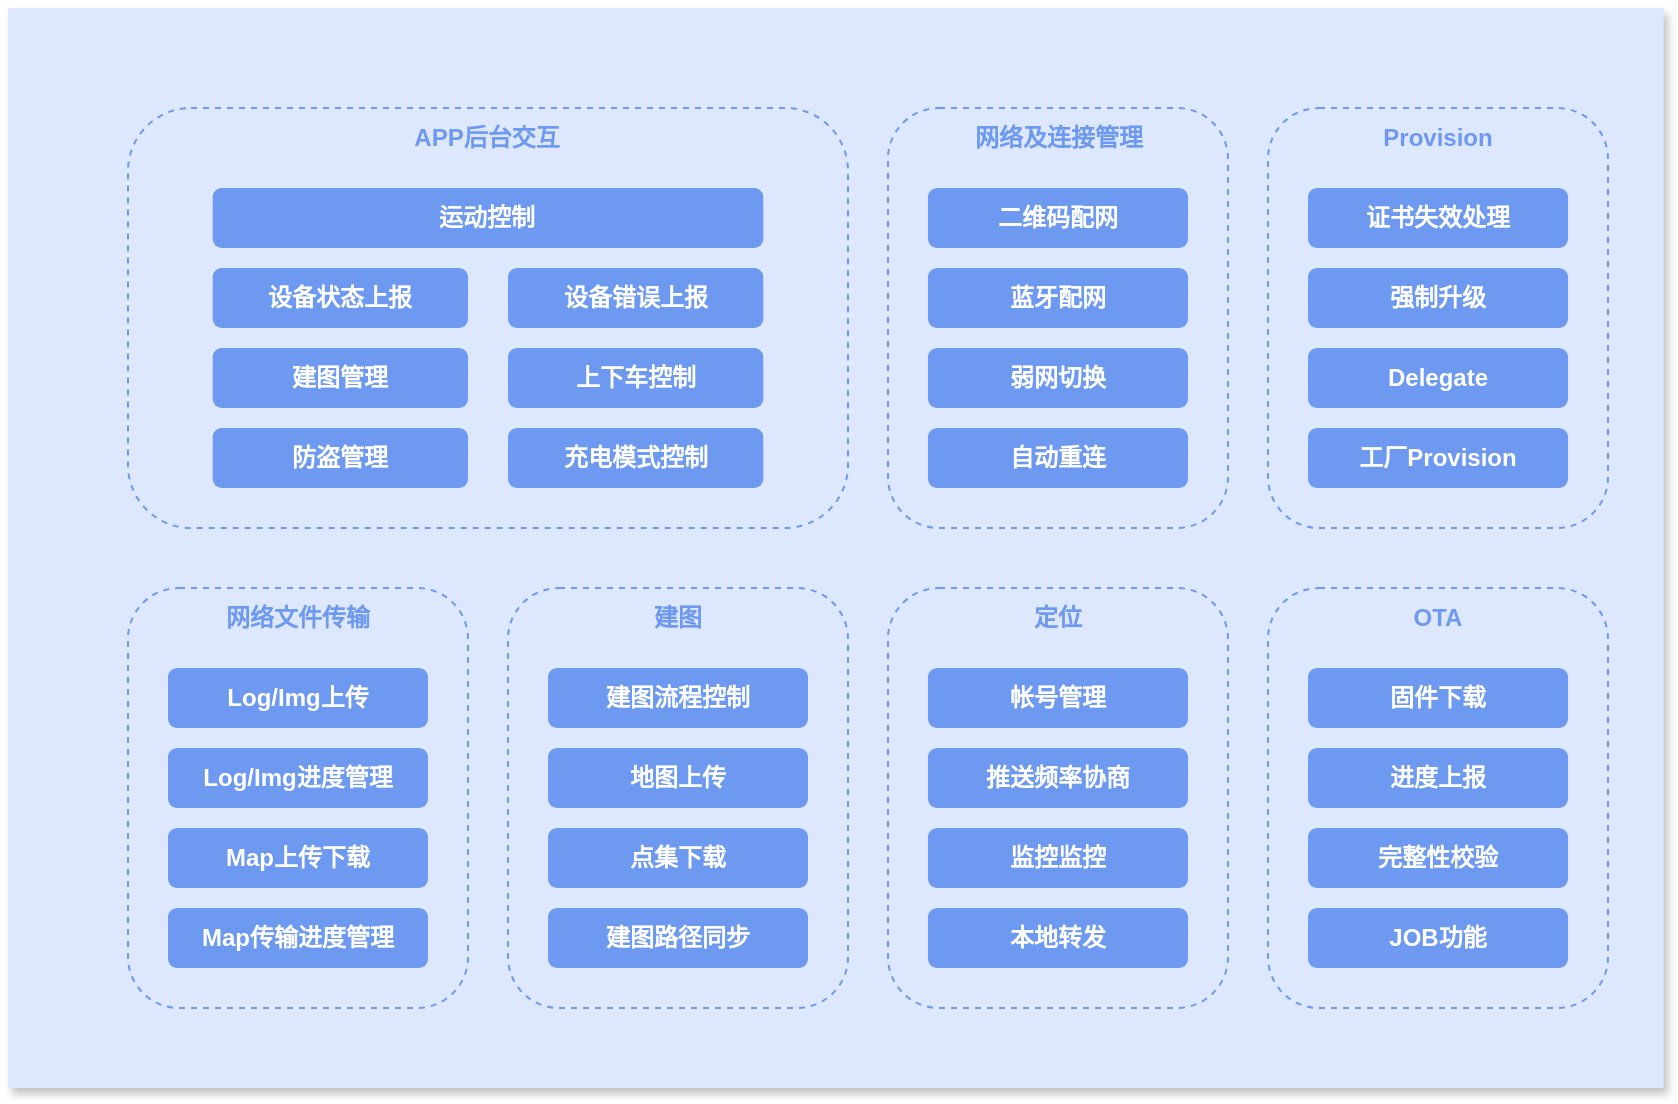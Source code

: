 <mxfile version="24.2.5" type="github">
  <diagram name="Page-1" id="AntwZ3fVyQRidn4PYljr">
    <mxGraphModel dx="1369" dy="774" grid="1" gridSize="10" guides="1" tooltips="1" connect="1" arrows="1" fold="1" page="1" pageScale="1" pageWidth="980" pageHeight="1390" math="0" shadow="0">
      <root>
        <mxCell id="0" />
        <mxCell id="1" parent="0" />
        <mxCell id="WqzrP7dIP_3l6SzZ175l-33" value="" style="rounded=0;whiteSpace=wrap;html=1;fillColor=#dde7fd;strokeColor=none;glass=0;shadow=1;gradientColor=none;" vertex="1" parent="1">
          <mxGeometry x="60" y="390" width="827.86" height="540" as="geometry" />
        </mxCell>
        <mxCell id="WqzrP7dIP_3l6SzZ175l-34" value="" style="rounded=1;whiteSpace=wrap;html=1;fillColor=none;dashed=1;strokeColor=#6d99f1;movable=1;resizable=1;rotatable=1;deletable=1;editable=1;locked=0;connectable=1;" vertex="1" parent="1">
          <mxGeometry x="120" y="440" width="360" height="210" as="geometry" />
        </mxCell>
        <mxCell id="WqzrP7dIP_3l6SzZ175l-89" value="" style="rounded=1;whiteSpace=wrap;html=1;fillColor=none;dashed=1;strokeColor=#6d99f1;movable=1;resizable=1;rotatable=1;deletable=1;editable=1;locked=0;connectable=1;" vertex="1" parent="1">
          <mxGeometry x="500" y="680" width="170" height="210" as="geometry" />
        </mxCell>
        <mxCell id="WqzrP7dIP_3l6SzZ175l-82" value="" style="rounded=1;whiteSpace=wrap;html=1;fillColor=none;dashed=1;strokeColor=#6d99f1;movable=1;resizable=1;rotatable=1;deletable=1;editable=1;locked=0;connectable=1;" vertex="1" parent="1">
          <mxGeometry x="310" y="680" width="170" height="210" as="geometry" />
        </mxCell>
        <mxCell id="WqzrP7dIP_3l6SzZ175l-75" value="" style="rounded=1;whiteSpace=wrap;html=1;fillColor=none;dashed=1;strokeColor=#6d99f1;movable=1;resizable=1;rotatable=1;deletable=1;editable=1;locked=0;connectable=1;" vertex="1" parent="1">
          <mxGeometry x="120" y="680" width="170" height="210" as="geometry" />
        </mxCell>
        <mxCell id="WqzrP7dIP_3l6SzZ175l-68" value="" style="rounded=1;whiteSpace=wrap;html=1;fillColor=none;dashed=1;strokeColor=#6d99f1;movable=1;resizable=1;rotatable=1;deletable=1;editable=1;locked=0;connectable=1;" vertex="1" parent="1">
          <mxGeometry x="690" y="680" width="170" height="210" as="geometry" />
        </mxCell>
        <mxCell id="WqzrP7dIP_3l6SzZ175l-61" value="" style="rounded=1;whiteSpace=wrap;html=1;fillColor=none;dashed=1;strokeColor=#6d99f1;movable=1;resizable=1;rotatable=1;deletable=1;editable=1;locked=0;connectable=1;" vertex="1" parent="1">
          <mxGeometry x="690" y="440" width="170" height="210" as="geometry" />
        </mxCell>
        <mxCell id="WqzrP7dIP_3l6SzZ175l-111" value="" style="rounded=1;whiteSpace=wrap;html=1;fillColor=none;dashed=1;strokeColor=#6d99f1;movable=1;resizable=1;rotatable=1;deletable=1;editable=1;locked=0;connectable=1;" vertex="1" parent="1">
          <mxGeometry x="500" y="440" width="170" height="210" as="geometry" />
        </mxCell>
        <mxCell id="WqzrP7dIP_3l6SzZ175l-107" value="&lt;b&gt;二维码配网&lt;/b&gt;" style="rounded=1;whiteSpace=wrap;html=1;strokeColor=none;fillColor=#6d99f1;fontColor=#ffffff;movable=1;resizable=1;rotatable=1;deletable=1;editable=1;locked=0;connectable=1;" vertex="1" parent="1">
          <mxGeometry x="520" y="480" width="130" height="30" as="geometry" />
        </mxCell>
        <mxCell id="WqzrP7dIP_3l6SzZ175l-108" value="&lt;b&gt;蓝牙配网&lt;/b&gt;" style="rounded=1;whiteSpace=wrap;html=1;strokeColor=none;fillColor=#6d99f1;fontColor=#ffffff;movable=1;resizable=1;rotatable=1;deletable=1;editable=1;locked=0;connectable=1;" vertex="1" parent="1">
          <mxGeometry x="520" y="520" width="130" height="30" as="geometry" />
        </mxCell>
        <mxCell id="WqzrP7dIP_3l6SzZ175l-109" value="&lt;b&gt;弱网切换&lt;/b&gt;" style="rounded=1;whiteSpace=wrap;html=1;strokeColor=none;fillColor=#6d99f1;fontColor=#ffffff;movable=1;resizable=1;rotatable=1;deletable=1;editable=1;locked=0;connectable=1;" vertex="1" parent="1">
          <mxGeometry x="520" y="560" width="130" height="30" as="geometry" />
        </mxCell>
        <mxCell id="WqzrP7dIP_3l6SzZ175l-110" value="&lt;b&gt;自动重连&lt;/b&gt;" style="rounded=1;whiteSpace=wrap;html=1;strokeColor=none;fillColor=#6d99f1;fontColor=#ffffff;movable=1;resizable=1;rotatable=1;deletable=1;editable=1;locked=0;connectable=1;" vertex="1" parent="1">
          <mxGeometry x="520" y="600" width="130" height="30" as="geometry" />
        </mxCell>
        <mxCell id="WqzrP7dIP_3l6SzZ175l-112" value="网络及连接管理" style="text;html=1;strokeColor=none;fillColor=none;align=center;verticalAlign=middle;whiteSpace=wrap;rounded=0;fontColor=#6d99f1;fontStyle=1;movable=1;resizable=1;rotatable=1;deletable=1;editable=1;locked=0;connectable=1;" vertex="1" parent="1">
          <mxGeometry x="537.5" y="440" width="95" height="30" as="geometry" />
        </mxCell>
        <mxCell id="WqzrP7dIP_3l6SzZ175l-57" value="&lt;b&gt;证书失效处理&lt;/b&gt;" style="rounded=1;whiteSpace=wrap;html=1;strokeColor=none;fillColor=#6d99f1;fontColor=#ffffff;movable=1;resizable=1;rotatable=1;deletable=1;editable=1;locked=0;connectable=1;" vertex="1" parent="1">
          <mxGeometry x="710" y="480" width="130" height="30" as="geometry" />
        </mxCell>
        <mxCell id="WqzrP7dIP_3l6SzZ175l-58" value="&lt;b&gt;强制升级&lt;/b&gt;" style="rounded=1;whiteSpace=wrap;html=1;strokeColor=none;fillColor=#6d99f1;fontColor=#ffffff;movable=1;resizable=1;rotatable=1;deletable=1;editable=1;locked=0;connectable=1;" vertex="1" parent="1">
          <mxGeometry x="710" y="520" width="130" height="30" as="geometry" />
        </mxCell>
        <mxCell id="WqzrP7dIP_3l6SzZ175l-59" value="&lt;b&gt;Delegate&lt;/b&gt;" style="rounded=1;whiteSpace=wrap;html=1;strokeColor=none;fillColor=#6d99f1;fontColor=#ffffff;movable=1;resizable=1;rotatable=1;deletable=1;editable=1;locked=0;connectable=1;" vertex="1" parent="1">
          <mxGeometry x="710" y="560" width="130" height="30" as="geometry" />
        </mxCell>
        <mxCell id="WqzrP7dIP_3l6SzZ175l-60" value="&lt;b&gt;工厂Provision&lt;/b&gt;" style="rounded=1;whiteSpace=wrap;html=1;strokeColor=none;fillColor=#6d99f1;fontColor=#ffffff;movable=1;resizable=1;rotatable=1;deletable=1;editable=1;locked=0;connectable=1;" vertex="1" parent="1">
          <mxGeometry x="710" y="600" width="130" height="30" as="geometry" />
        </mxCell>
        <mxCell id="WqzrP7dIP_3l6SzZ175l-62" value="Provision" style="text;html=1;strokeColor=none;fillColor=none;align=center;verticalAlign=middle;whiteSpace=wrap;rounded=0;fontColor=#6d99f1;fontStyle=1;movable=1;resizable=1;rotatable=1;deletable=1;editable=1;locked=0;connectable=1;" vertex="1" parent="1">
          <mxGeometry x="735" y="440" width="80" height="30" as="geometry" />
        </mxCell>
        <mxCell id="WqzrP7dIP_3l6SzZ175l-64" value="&lt;b&gt;固件下载&lt;/b&gt;" style="rounded=1;whiteSpace=wrap;html=1;strokeColor=none;fillColor=#6d99f1;fontColor=#ffffff;movable=1;resizable=1;rotatable=1;deletable=1;editable=1;locked=0;connectable=1;" vertex="1" parent="1">
          <mxGeometry x="710" y="720" width="130" height="30" as="geometry" />
        </mxCell>
        <mxCell id="WqzrP7dIP_3l6SzZ175l-65" value="&lt;b&gt;进度上报&lt;/b&gt;" style="rounded=1;whiteSpace=wrap;html=1;strokeColor=none;fillColor=#6d99f1;fontColor=#ffffff;movable=1;resizable=1;rotatable=1;deletable=1;editable=1;locked=0;connectable=1;" vertex="1" parent="1">
          <mxGeometry x="710" y="760" width="130" height="30" as="geometry" />
        </mxCell>
        <mxCell id="WqzrP7dIP_3l6SzZ175l-66" value="&lt;b&gt;完整性校验&lt;/b&gt;" style="rounded=1;whiteSpace=wrap;html=1;strokeColor=none;fillColor=#6d99f1;fontColor=#ffffff;movable=1;resizable=1;rotatable=1;deletable=1;editable=1;locked=0;connectable=1;" vertex="1" parent="1">
          <mxGeometry x="710" y="800" width="130" height="30" as="geometry" />
        </mxCell>
        <mxCell id="WqzrP7dIP_3l6SzZ175l-67" value="&lt;b&gt;JOB功能&lt;/b&gt;" style="rounded=1;whiteSpace=wrap;html=1;strokeColor=none;fillColor=#6d99f1;fontColor=#ffffff;movable=1;resizable=1;rotatable=1;deletable=1;editable=1;locked=0;connectable=1;" vertex="1" parent="1">
          <mxGeometry x="710" y="840" width="130" height="30" as="geometry" />
        </mxCell>
        <mxCell id="WqzrP7dIP_3l6SzZ175l-69" value="OTA" style="text;html=1;strokeColor=none;fillColor=none;align=center;verticalAlign=middle;whiteSpace=wrap;rounded=0;fontColor=#6d99f1;fontStyle=1;movable=1;resizable=1;rotatable=1;deletable=1;editable=1;locked=0;connectable=1;" vertex="1" parent="1">
          <mxGeometry x="735" y="680" width="80" height="30" as="geometry" />
        </mxCell>
        <mxCell id="WqzrP7dIP_3l6SzZ175l-71" value="&lt;b&gt;Log/Img上传&lt;/b&gt;" style="rounded=1;whiteSpace=wrap;html=1;strokeColor=none;fillColor=#6d99f1;fontColor=#ffffff;movable=1;resizable=1;rotatable=1;deletable=1;editable=1;locked=0;connectable=1;" vertex="1" parent="1">
          <mxGeometry x="140" y="720" width="130" height="30" as="geometry" />
        </mxCell>
        <mxCell id="WqzrP7dIP_3l6SzZ175l-72" value="&lt;b&gt;Log/Img进度管理&lt;/b&gt;" style="rounded=1;whiteSpace=wrap;html=1;strokeColor=none;fillColor=#6d99f1;fontColor=#ffffff;movable=1;resizable=1;rotatable=1;deletable=1;editable=1;locked=0;connectable=1;" vertex="1" parent="1">
          <mxGeometry x="140" y="760" width="130" height="30" as="geometry" />
        </mxCell>
        <mxCell id="WqzrP7dIP_3l6SzZ175l-73" value="&lt;b&gt;Map上传下载&lt;/b&gt;" style="rounded=1;whiteSpace=wrap;html=1;strokeColor=none;fillColor=#6d99f1;fontColor=#ffffff;movable=1;resizable=1;rotatable=1;deletable=1;editable=1;locked=0;connectable=1;" vertex="1" parent="1">
          <mxGeometry x="140" y="800" width="130" height="30" as="geometry" />
        </mxCell>
        <mxCell id="WqzrP7dIP_3l6SzZ175l-74" value="&lt;b&gt;Map传输进度管理&lt;/b&gt;" style="rounded=1;whiteSpace=wrap;html=1;strokeColor=none;fillColor=#6d99f1;fontColor=#ffffff;movable=1;resizable=1;rotatable=1;deletable=1;editable=1;locked=0;connectable=1;" vertex="1" parent="1">
          <mxGeometry x="140" y="840" width="130" height="30" as="geometry" />
        </mxCell>
        <mxCell id="WqzrP7dIP_3l6SzZ175l-76" value="网络文件传输" style="text;html=1;strokeColor=none;fillColor=none;align=center;verticalAlign=middle;whiteSpace=wrap;rounded=0;fontColor=#6d99f1;fontStyle=1;movable=1;resizable=1;rotatable=1;deletable=1;editable=1;locked=0;connectable=1;" vertex="1" parent="1">
          <mxGeometry x="165" y="680" width="80" height="30" as="geometry" />
        </mxCell>
        <mxCell id="WqzrP7dIP_3l6SzZ175l-78" value="&lt;b&gt;建图流程控制&lt;/b&gt;" style="rounded=1;whiteSpace=wrap;html=1;strokeColor=none;fillColor=#6d99f1;fontColor=#ffffff;movable=1;resizable=1;rotatable=1;deletable=1;editable=1;locked=0;connectable=1;" vertex="1" parent="1">
          <mxGeometry x="330" y="720" width="130" height="30" as="geometry" />
        </mxCell>
        <mxCell id="WqzrP7dIP_3l6SzZ175l-79" value="&lt;b&gt;地图上传&lt;/b&gt;" style="rounded=1;whiteSpace=wrap;html=1;strokeColor=none;fillColor=#6d99f1;fontColor=#ffffff;movable=1;resizable=1;rotatable=1;deletable=1;editable=1;locked=0;connectable=1;" vertex="1" parent="1">
          <mxGeometry x="330" y="760" width="130" height="30" as="geometry" />
        </mxCell>
        <mxCell id="WqzrP7dIP_3l6SzZ175l-80" value="&lt;b&gt;点集下载&lt;/b&gt;" style="rounded=1;whiteSpace=wrap;html=1;strokeColor=none;fillColor=#6d99f1;fontColor=#ffffff;movable=1;resizable=1;rotatable=1;deletable=1;editable=1;locked=0;connectable=1;" vertex="1" parent="1">
          <mxGeometry x="330" y="800" width="130" height="30" as="geometry" />
        </mxCell>
        <mxCell id="WqzrP7dIP_3l6SzZ175l-81" value="&lt;b&gt;建图路径同步&lt;/b&gt;" style="rounded=1;whiteSpace=wrap;html=1;strokeColor=none;fillColor=#6d99f1;fontColor=#ffffff;movable=1;resizable=1;rotatable=1;deletable=1;editable=1;locked=0;connectable=1;" vertex="1" parent="1">
          <mxGeometry x="330" y="840" width="130" height="30" as="geometry" />
        </mxCell>
        <mxCell id="WqzrP7dIP_3l6SzZ175l-83" value="建图" style="text;html=1;strokeColor=none;fillColor=none;align=center;verticalAlign=middle;whiteSpace=wrap;rounded=0;fontColor=#6d99f1;fontStyle=1;movable=1;resizable=1;rotatable=1;deletable=1;editable=1;locked=0;connectable=1;" vertex="1" parent="1">
          <mxGeometry x="355" y="680" width="80" height="30" as="geometry" />
        </mxCell>
        <mxCell id="WqzrP7dIP_3l6SzZ175l-85" value="&lt;b&gt;帐号管理&lt;/b&gt;" style="rounded=1;whiteSpace=wrap;html=1;strokeColor=none;fillColor=#6d99f1;fontColor=#ffffff;movable=1;resizable=1;rotatable=1;deletable=1;editable=1;locked=0;connectable=1;" vertex="1" parent="1">
          <mxGeometry x="520" y="720" width="130" height="30" as="geometry" />
        </mxCell>
        <mxCell id="WqzrP7dIP_3l6SzZ175l-86" value="&lt;b&gt;推送频率协商&lt;/b&gt;" style="rounded=1;whiteSpace=wrap;html=1;strokeColor=none;fillColor=#6d99f1;fontColor=#ffffff;movable=1;resizable=1;rotatable=1;deletable=1;editable=1;locked=0;connectable=1;" vertex="1" parent="1">
          <mxGeometry x="520" y="760" width="130" height="30" as="geometry" />
        </mxCell>
        <mxCell id="WqzrP7dIP_3l6SzZ175l-87" value="&lt;b&gt;监控监控&lt;/b&gt;" style="rounded=1;whiteSpace=wrap;html=1;strokeColor=none;fillColor=#6d99f1;fontColor=#ffffff;movable=1;resizable=1;rotatable=1;deletable=1;editable=1;locked=0;connectable=1;" vertex="1" parent="1">
          <mxGeometry x="520" y="800" width="130" height="30" as="geometry" />
        </mxCell>
        <mxCell id="WqzrP7dIP_3l6SzZ175l-88" value="&lt;b&gt;本地转发&lt;/b&gt;" style="rounded=1;whiteSpace=wrap;html=1;strokeColor=none;fillColor=#6d99f1;fontColor=#ffffff;movable=1;resizable=1;rotatable=1;deletable=1;editable=1;locked=0;connectable=1;" vertex="1" parent="1">
          <mxGeometry x="520" y="840" width="130" height="30" as="geometry" />
        </mxCell>
        <mxCell id="WqzrP7dIP_3l6SzZ175l-90" value="定位" style="text;html=1;strokeColor=none;fillColor=none;align=center;verticalAlign=middle;whiteSpace=wrap;rounded=0;fontColor=#6d99f1;fontStyle=1;movable=1;resizable=1;rotatable=1;deletable=1;editable=1;locked=0;connectable=1;" vertex="1" parent="1">
          <mxGeometry x="545" y="680" width="80" height="30" as="geometry" />
        </mxCell>
        <mxCell id="WqzrP7dIP_3l6SzZ175l-15" value="&lt;b&gt;运动控制&lt;/b&gt;" style="rounded=1;whiteSpace=wrap;html=1;strokeColor=none;fillColor=#6d99f1;fontColor=#ffffff;movable=1;resizable=1;rotatable=1;deletable=1;editable=1;locked=0;connectable=1;" vertex="1" parent="1">
          <mxGeometry x="162.353" y="480" width="275.294" height="30" as="geometry" />
        </mxCell>
        <mxCell id="WqzrP7dIP_3l6SzZ175l-30" value="&lt;b&gt;设备状态上报&lt;/b&gt;" style="rounded=1;whiteSpace=wrap;html=1;strokeColor=none;fillColor=#6d99f1;fontColor=#ffffff;movable=1;resizable=1;rotatable=1;deletable=1;editable=1;locked=0;connectable=1;" vertex="1" parent="1">
          <mxGeometry x="162.35" y="520" width="127.65" height="30" as="geometry" />
        </mxCell>
        <mxCell id="WqzrP7dIP_3l6SzZ175l-35" value="APP后台交互" style="text;html=1;strokeColor=none;fillColor=none;align=center;verticalAlign=middle;whiteSpace=wrap;rounded=0;fontColor=#6d99f1;fontStyle=1;movable=1;resizable=1;rotatable=1;deletable=1;editable=1;locked=0;connectable=1;" vertex="1" parent="1">
          <mxGeometry x="215.294" y="440" width="169.412" height="30" as="geometry" />
        </mxCell>
        <mxCell id="WqzrP7dIP_3l6SzZ175l-115" value="&lt;b&gt;设备错误上报&lt;/b&gt;" style="rounded=1;whiteSpace=wrap;html=1;strokeColor=none;fillColor=#6d99f1;fontColor=#ffffff;movable=1;resizable=1;rotatable=1;deletable=1;editable=1;locked=0;connectable=1;" vertex="1" parent="1">
          <mxGeometry x="310" y="520" width="127.65" height="30" as="geometry" />
        </mxCell>
        <mxCell id="WqzrP7dIP_3l6SzZ175l-116" value="&lt;b&gt;建图管理&lt;/b&gt;" style="rounded=1;whiteSpace=wrap;html=1;strokeColor=none;fillColor=#6d99f1;fontColor=#ffffff;movable=1;resizable=1;rotatable=1;deletable=1;editable=1;locked=0;connectable=1;" vertex="1" parent="1">
          <mxGeometry x="162.35" y="560" width="127.65" height="30" as="geometry" />
        </mxCell>
        <mxCell id="WqzrP7dIP_3l6SzZ175l-117" value="&lt;b&gt;上下车控制&lt;/b&gt;" style="rounded=1;whiteSpace=wrap;html=1;strokeColor=none;fillColor=#6d99f1;fontColor=#ffffff;movable=1;resizable=1;rotatable=1;deletable=1;editable=1;locked=0;connectable=1;" vertex="1" parent="1">
          <mxGeometry x="310" y="560" width="127.65" height="30" as="geometry" />
        </mxCell>
        <mxCell id="WqzrP7dIP_3l6SzZ175l-118" value="&lt;b&gt;防盗管理&lt;/b&gt;" style="rounded=1;whiteSpace=wrap;html=1;strokeColor=none;fillColor=#6d99f1;fontColor=#ffffff;movable=1;resizable=1;rotatable=1;deletable=1;editable=1;locked=0;connectable=1;" vertex="1" parent="1">
          <mxGeometry x="162.35" y="600" width="127.65" height="30" as="geometry" />
        </mxCell>
        <mxCell id="WqzrP7dIP_3l6SzZ175l-119" value="&lt;b&gt;充电模式控制&lt;/b&gt;" style="rounded=1;whiteSpace=wrap;html=1;strokeColor=none;fillColor=#6d99f1;fontColor=#ffffff;movable=1;resizable=1;rotatable=1;deletable=1;editable=1;locked=0;connectable=1;" vertex="1" parent="1">
          <mxGeometry x="310" y="600" width="127.65" height="30" as="geometry" />
        </mxCell>
      </root>
    </mxGraphModel>
  </diagram>
</mxfile>
